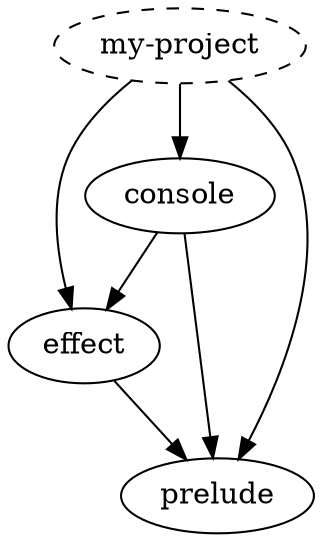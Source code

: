 strict digraph deps {
"my-project" [style=dashed];
"console" -> "effect";
"console" -> "prelude";
"effect" -> "prelude";
"my-project" -> "console";
"my-project" -> "effect";
"my-project" -> "prelude";
}

